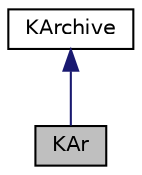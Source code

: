 digraph "KAr"
{
  edge [fontname="Helvetica",fontsize="10",labelfontname="Helvetica",labelfontsize="10"];
  node [fontname="Helvetica",fontsize="10",shape=record];
  Node0 [label="KAr",height=0.2,width=0.4,color="black", fillcolor="grey75", style="filled", fontcolor="black"];
  Node1 -> Node0 [dir="back",color="midnightblue",fontsize="10",style="solid",fontname="Helvetica"];
  Node1 [label="KArchive",height=0.2,width=0.4,color="black", fillcolor="white", style="filled",URL="$classKArchive.html",tooltip="KArchive is a base class for reading and writing archives. "];
}
